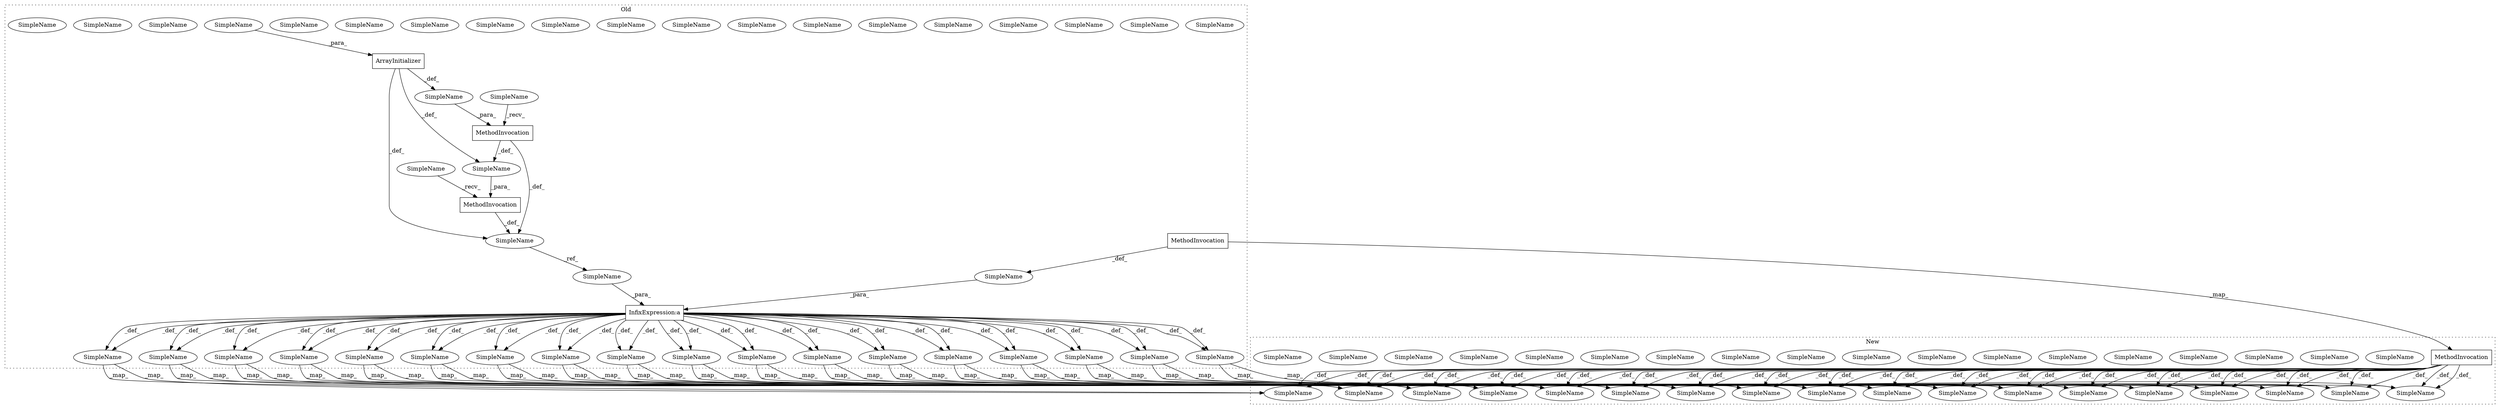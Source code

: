 digraph G {
subgraph cluster0 {
1 [label="ArrayInitializer" a="4" s="2529,2539" l="1,1" shape="box"];
2 [label="MethodInvocation" a="32" s="2514,2540" l="6,1" shape="box"];
3 [label="MethodInvocation" a="32" s="3525,3543" l="7,1" shape="box"];
5 [label="MethodInvocation" a="32" s="2494,2541" l="9,1" shape="box"];
6 [label="SimpleName" a="42" s="2483" l="10" shape="ellipse"];
7 [label="SimpleName" a="42" s="3913" l="5" shape="ellipse"];
11 [label="SimpleName" a="42" s="4852" l="3" shape="ellipse"];
12 [label="SimpleName" a="42" s="" l="" shape="ellipse"];
13 [label="SimpleName" a="42" s="3868" l="5" shape="ellipse"];
14 [label="SimpleName" a="42" s="4306" l="7" shape="ellipse"];
16 [label="SimpleName" a="42" s="3748" l="1" shape="ellipse"];
17 [label="SimpleName" a="42" s="2479" l="3" shape="ellipse"];
18 [label="SimpleName" a="42" s="4098" l="2" shape="ellipse"];
19 [label="SimpleName" a="42" s="3817" l="1" shape="ellipse"];
22 [label="SimpleName" a="42" s="" l="" shape="ellipse"];
23 [label="SimpleName" a="42" s="4040" l="7" shape="ellipse"];
25 [label="SimpleName" a="42" s="3652" l="8" shape="ellipse"];
26 [label="SimpleName" a="42" s="3999" l="2" shape="ellipse"];
27 [label="SimpleName" a="42" s="3817" l="1" shape="ellipse"];
30 [label="SimpleName" a="42" s="3999" l="2" shape="ellipse"];
33 [label="SimpleName" a="42" s="4378" l="8" shape="ellipse"];
34 [label="SimpleName" a="42" s="3608" l="8" shape="ellipse"];
36 [label="SimpleName" a="42" s="4137" l="4" shape="ellipse"];
38 [label="SimpleName" a="42" s="4040" l="7" shape="ellipse"];
39 [label="SimpleName" a="42" s="2503" l="10" shape="ellipse"];
40 [label="SimpleName" a="42" s="3608" l="8" shape="ellipse"];
43 [label="SimpleName" a="42" s="4230" l="9" shape="ellipse"];
45 [label="SimpleName" a="42" s="3701" l="10" shape="ellipse"];
47 [label="SimpleName" a="42" s="3913" l="5" shape="ellipse"];
48 [label="SimpleName" a="42" s="5221" l="3" shape="ellipse"];
52 [label="SimpleName" a="42" s="3511" l="1" shape="ellipse"];
53 [label="SimpleName" a="42" s="4378" l="8" shape="ellipse"];
55 [label="SimpleName" a="42" s="3748" l="1" shape="ellipse"];
56 [label="SimpleName" a="42" s="" l="" shape="ellipse"];
58 [label="SimpleName" a="42" s="3868" l="5" shape="ellipse"];
60 [label="SimpleName" a="42" s="3935" l="1" shape="ellipse"];
62 [label="SimpleName" a="42" s="4852" l="3" shape="ellipse"];
64 [label="SimpleName" a="42" s="2530" l="9" shape="ellipse"];
70 [label="SimpleName" a="42" s="3701" l="10" shape="ellipse"];
71 [label="SimpleName" a="42" s="3511" l="1" shape="ellipse"];
72 [label="SimpleName" a="42" s="3652" l="8" shape="ellipse"];
73 [label="SimpleName" a="42" s="3935" l="1" shape="ellipse"];
74 [label="SimpleName" a="42" s="4137" l="4" shape="ellipse"];
75 [label="SimpleName" a="42" s="3547" l="3" shape="ellipse"];
77 [label="SimpleName" a="42" s="4230" l="9" shape="ellipse"];
79 [label="SimpleName" a="42" s="5221" l="3" shape="ellipse"];
80 [label="SimpleName" a="42" s="4098" l="2" shape="ellipse"];
84 [label="SimpleName" a="42" s="4306" l="7" shape="ellipse"];
86 [label="InfixExpression:a" a="27" s="3544" l="3" shape="box"];
label = "Old";
style="dotted";
}
subgraph cluster1 {
4 [label="MethodInvocation" a="32" s="3442,3460" l="7,1" shape="box"];
8 [label="SimpleName" a="42" s="3518" l="8" shape="ellipse"];
9 [label="SimpleName" a="42" s="3611" l="10" shape="ellipse"];
10 [label="SimpleName" a="42" s="3562" l="8" shape="ellipse"];
15 [label="SimpleName" a="42" s="4140" l="9" shape="ellipse"];
20 [label="SimpleName" a="42" s="4047" l="4" shape="ellipse"];
21 [label="SimpleName" a="42" s="3562" l="8" shape="ellipse"];
24 [label="SimpleName" a="42" s="4762" l="3" shape="ellipse"];
28 [label="SimpleName" a="42" s="4762" l="3" shape="ellipse"];
29 [label="SimpleName" a="42" s="3727" l="1" shape="ellipse"];
31 [label="SimpleName" a="42" s="3518" l="8" shape="ellipse"];
32 [label="SimpleName" a="42" s="4288" l="8" shape="ellipse"];
35 [label="SimpleName" a="42" s="3823" l="5" shape="ellipse"];
37 [label="SimpleName" a="42" s="4008" l="2" shape="ellipse"];
41 [label="SimpleName" a="42" s="4008" l="2" shape="ellipse"];
42 [label="SimpleName" a="42" s="3950" l="7" shape="ellipse"];
44 [label="SimpleName" a="42" s="3429" l="1" shape="ellipse"];
46 [label="SimpleName" a="42" s="3778" l="5" shape="ellipse"];
49 [label="SimpleName" a="42" s="3845" l="1" shape="ellipse"];
50 [label="SimpleName" a="42" s="5131" l="3" shape="ellipse"];
51 [label="SimpleName" a="42" s="4216" l="7" shape="ellipse"];
54 [label="SimpleName" a="42" s="4216" l="7" shape="ellipse"];
57 [label="SimpleName" a="42" s="4288" l="8" shape="ellipse"];
59 [label="SimpleName" a="42" s="3658" l="1" shape="ellipse"];
61 [label="SimpleName" a="42" s="3429" l="1" shape="ellipse"];
63 [label="SimpleName" a="42" s="4140" l="9" shape="ellipse"];
65 [label="SimpleName" a="42" s="3909" l="2" shape="ellipse"];
66 [label="SimpleName" a="42" s="3909" l="2" shape="ellipse"];
67 [label="SimpleName" a="42" s="3658" l="1" shape="ellipse"];
68 [label="SimpleName" a="42" s="3845" l="1" shape="ellipse"];
69 [label="SimpleName" a="42" s="3950" l="7" shape="ellipse"];
76 [label="SimpleName" a="42" s="3611" l="10" shape="ellipse"];
78 [label="SimpleName" a="42" s="3823" l="5" shape="ellipse"];
81 [label="SimpleName" a="42" s="3778" l="5" shape="ellipse"];
82 [label="SimpleName" a="42" s="3727" l="1" shape="ellipse"];
83 [label="SimpleName" a="42" s="4047" l="4" shape="ellipse"];
85 [label="SimpleName" a="42" s="5131" l="3" shape="ellipse"];
label = "New";
style="dotted";
}
1 -> 12 [label="_def_"];
1 -> 22 [label="_def_"];
1 -> 17 [label="_def_"];
2 -> 17 [label="_def_"];
2 -> 12 [label="_def_"];
3 -> 56 [label="_def_"];
3 -> 4 [label="_map_"];
4 -> 50 [label="_def_"];
4 -> 78 [label="_def_"];
4 -> 63 [label="_def_"];
4 -> 9 [label="_def_"];
4 -> 83 [label="_def_"];
4 -> 42 [label="_def_"];
4 -> 51 [label="_def_"];
4 -> 41 [label="_def_"];
4 -> 31 [label="_def_"];
4 -> 46 [label="_def_"];
4 -> 78 [label="_def_"];
4 -> 65 [label="_def_"];
4 -> 44 [label="_def_"];
4 -> 50 [label="_def_"];
4 -> 10 [label="_def_"];
4 -> 32 [label="_def_"];
4 -> 46 [label="_def_"];
4 -> 67 [label="_def_"];
4 -> 82 [label="_def_"];
4 -> 67 [label="_def_"];
4 -> 9 [label="_def_"];
4 -> 49 [label="_def_"];
4 -> 31 [label="_def_"];
4 -> 44 [label="_def_"];
4 -> 65 [label="_def_"];
4 -> 83 [label="_def_"];
4 -> 28 [label="_def_"];
4 -> 63 [label="_def_"];
4 -> 42 [label="_def_"];
4 -> 51 [label="_def_"];
4 -> 82 [label="_def_"];
4 -> 10 [label="_def_"];
4 -> 49 [label="_def_"];
4 -> 41 [label="_def_"];
4 -> 32 [label="_def_"];
4 -> 28 [label="_def_"];
5 -> 17 [label="_def_"];
6 -> 5 [label="_recv_"];
7 -> 78 [label="_map_"];
7 -> 78 [label="_map_"];
11 -> 28 [label="_map_"];
11 -> 28 [label="_map_"];
12 -> 5 [label="_para_"];
16 -> 67 [label="_map_"];
16 -> 67 [label="_map_"];
17 -> 75 [label="_ref_"];
18 -> 41 [label="_map_"];
18 -> 41 [label="_map_"];
19 -> 82 [label="_map_"];
19 -> 82 [label="_map_"];
22 -> 2 [label="_para_"];
30 -> 65 [label="_map_"];
30 -> 65 [label="_map_"];
33 -> 32 [label="_map_"];
33 -> 32 [label="_map_"];
34 -> 31 [label="_map_"];
34 -> 31 [label="_map_"];
38 -> 42 [label="_map_"];
38 -> 42 [label="_map_"];
39 -> 2 [label="_recv_"];
45 -> 9 [label="_map_"];
45 -> 9 [label="_map_"];
52 -> 44 [label="_map_"];
52 -> 44 [label="_map_"];
56 -> 86 [label="_para_"];
58 -> 46 [label="_map_"];
58 -> 46 [label="_map_"];
64 -> 1 [label="_para_"];
72 -> 10 [label="_map_"];
72 -> 10 [label="_map_"];
73 -> 49 [label="_map_"];
73 -> 49 [label="_map_"];
74 -> 83 [label="_map_"];
74 -> 83 [label="_map_"];
75 -> 86 [label="_para_"];
77 -> 63 [label="_map_"];
77 -> 63 [label="_map_"];
79 -> 50 [label="_map_"];
79 -> 50 [label="_map_"];
84 -> 51 [label="_map_"];
84 -> 51 [label="_map_"];
86 -> 74 [label="_def_"];
86 -> 73 [label="_def_"];
86 -> 84 [label="_def_"];
86 -> 84 [label="_def_"];
86 -> 7 [label="_def_"];
86 -> 79 [label="_def_"];
86 -> 30 [label="_def_"];
86 -> 58 [label="_def_"];
86 -> 18 [label="_def_"];
86 -> 38 [label="_def_"];
86 -> 11 [label="_def_"];
86 -> 33 [label="_def_"];
86 -> 16 [label="_def_"];
86 -> 33 [label="_def_"];
86 -> 30 [label="_def_"];
86 -> 52 [label="_def_"];
86 -> 7 [label="_def_"];
86 -> 45 [label="_def_"];
86 -> 52 [label="_def_"];
86 -> 19 [label="_def_"];
86 -> 34 [label="_def_"];
86 -> 16 [label="_def_"];
86 -> 38 [label="_def_"];
86 -> 58 [label="_def_"];
86 -> 18 [label="_def_"];
86 -> 34 [label="_def_"];
86 -> 19 [label="_def_"];
86 -> 72 [label="_def_"];
86 -> 74 [label="_def_"];
86 -> 72 [label="_def_"];
86 -> 77 [label="_def_"];
86 -> 79 [label="_def_"];
86 -> 73 [label="_def_"];
86 -> 77 [label="_def_"];
86 -> 11 [label="_def_"];
86 -> 45 [label="_def_"];
}